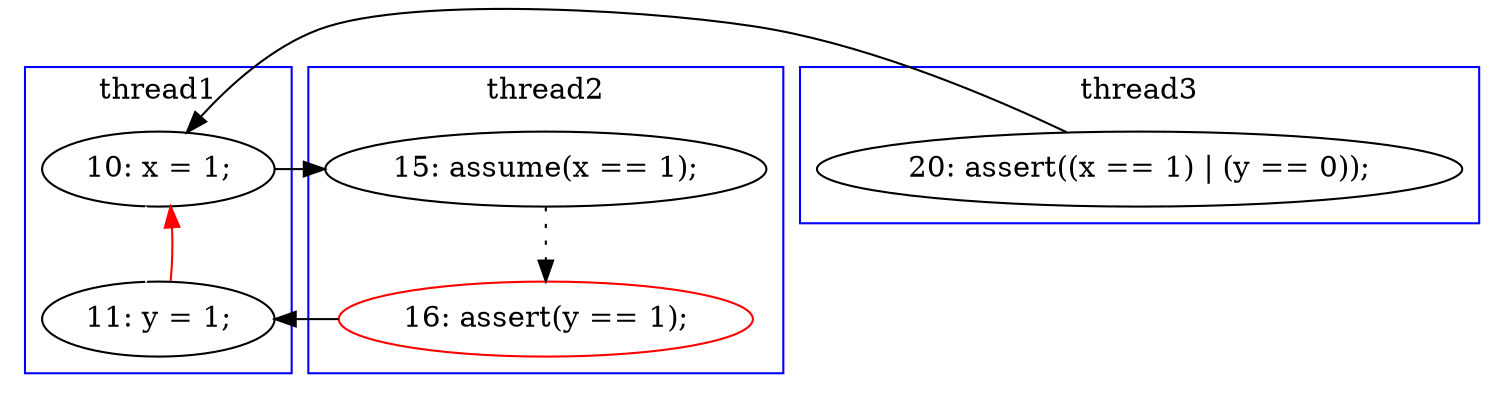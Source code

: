 digraph Counterexample {
	10 -> 12 [color = black, style = solid, constraint = false]
	16 -> 10 [color = red, style = solid, constraint = false]
	9 -> 10 [color = black, style = solid, constraint = false]
	10 -> 16 [color = white, style = solid]
	13 -> 16 [color = black, style = solid, constraint = false]
	12 -> 13 [color = black, style = dotted]
	subgraph cluster3 {
		label = thread3
		color = blue
		9  [label = "20: assert((x == 1) | (y == 0));"]
	}
	subgraph cluster2 {
		label = thread2
		color = blue
		12  [label = "15: assume(x == 1);"]
		13  [label = "16: assert(y == 1);", color = red]
	}
	subgraph cluster1 {
		label = thread1
		color = blue
		10  [label = "10: x = 1;"]
		16  [label = "11: y = 1;"]
	}
}